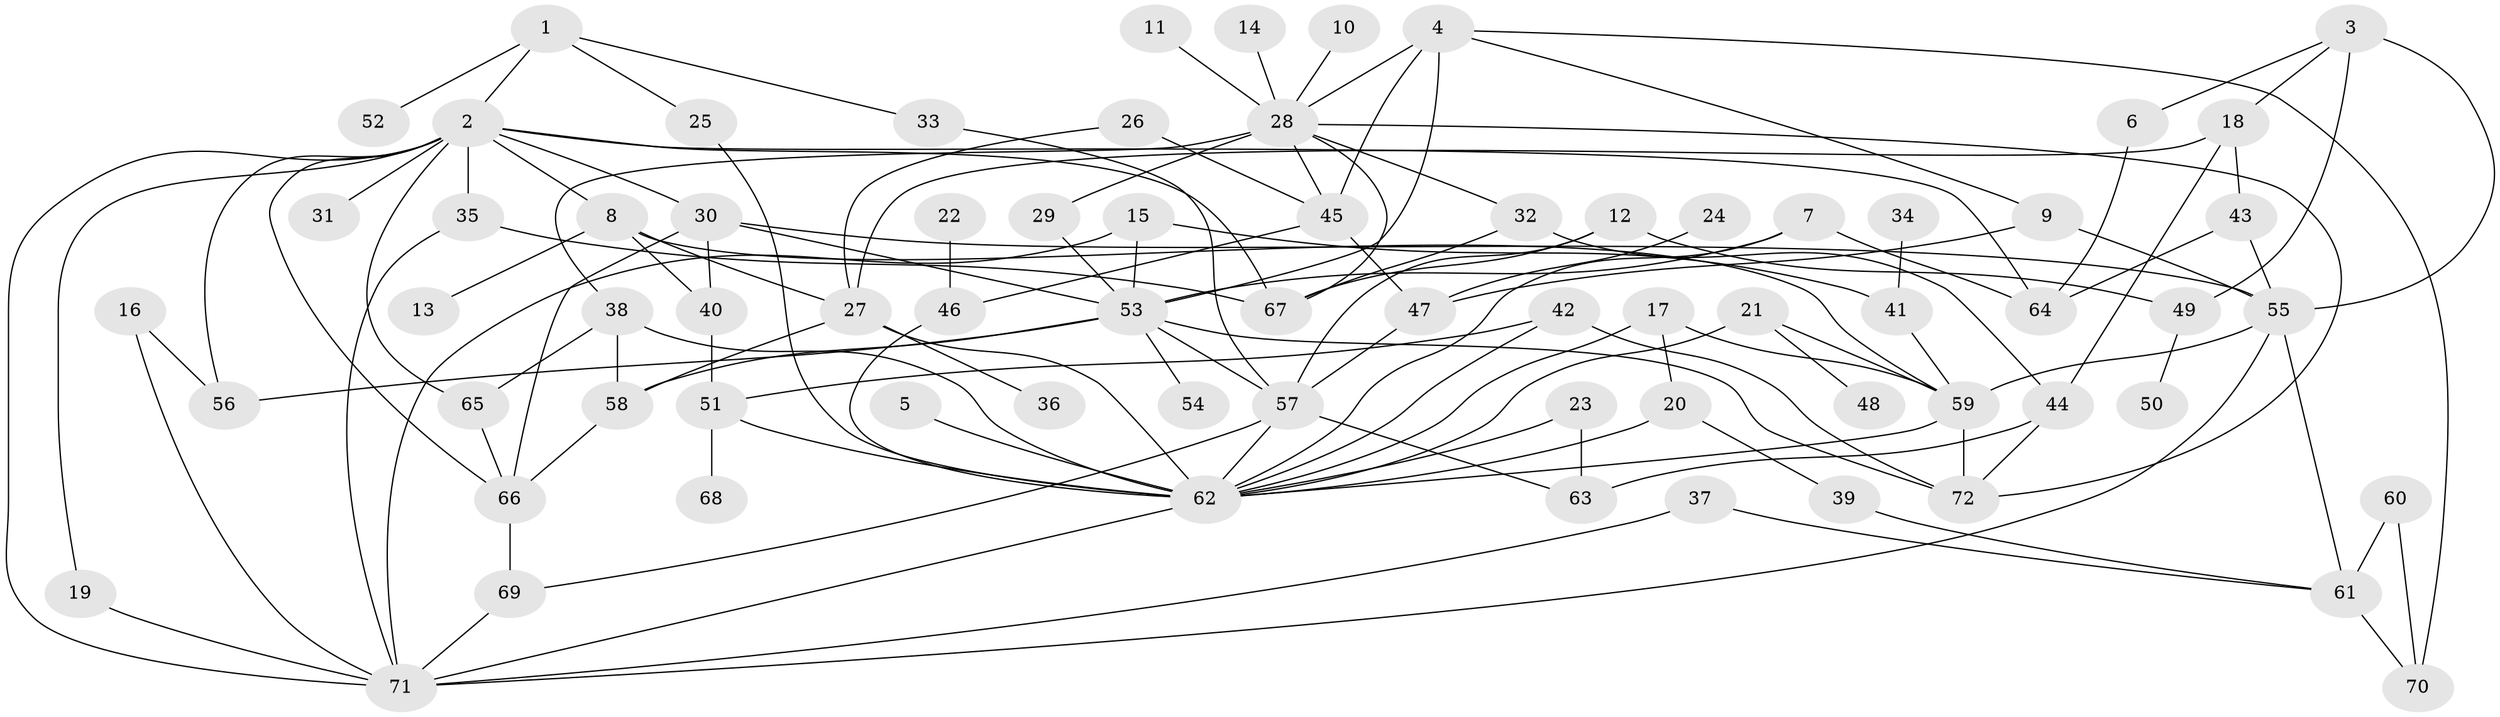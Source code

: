 // original degree distribution, {10: 0.006993006993006993, 4: 0.15384615384615385, 6: 0.013986013986013986, 9: 0.013986013986013986, 7: 0.02097902097902098, 8: 0.013986013986013986, 2: 0.2937062937062937, 3: 0.23776223776223776, 5: 0.04195804195804196, 1: 0.20279720279720279}
// Generated by graph-tools (version 1.1) at 2025/49/03/09/25 03:49:23]
// undirected, 72 vertices, 128 edges
graph export_dot {
graph [start="1"]
  node [color=gray90,style=filled];
  1;
  2;
  3;
  4;
  5;
  6;
  7;
  8;
  9;
  10;
  11;
  12;
  13;
  14;
  15;
  16;
  17;
  18;
  19;
  20;
  21;
  22;
  23;
  24;
  25;
  26;
  27;
  28;
  29;
  30;
  31;
  32;
  33;
  34;
  35;
  36;
  37;
  38;
  39;
  40;
  41;
  42;
  43;
  44;
  45;
  46;
  47;
  48;
  49;
  50;
  51;
  52;
  53;
  54;
  55;
  56;
  57;
  58;
  59;
  60;
  61;
  62;
  63;
  64;
  65;
  66;
  67;
  68;
  69;
  70;
  71;
  72;
  1 -- 2 [weight=1.0];
  1 -- 25 [weight=1.0];
  1 -- 33 [weight=1.0];
  1 -- 52 [weight=1.0];
  2 -- 8 [weight=1.0];
  2 -- 19 [weight=1.0];
  2 -- 30 [weight=1.0];
  2 -- 31 [weight=1.0];
  2 -- 35 [weight=1.0];
  2 -- 56 [weight=1.0];
  2 -- 64 [weight=1.0];
  2 -- 65 [weight=1.0];
  2 -- 66 [weight=1.0];
  2 -- 67 [weight=1.0];
  2 -- 71 [weight=1.0];
  3 -- 6 [weight=1.0];
  3 -- 18 [weight=1.0];
  3 -- 49 [weight=1.0];
  3 -- 55 [weight=1.0];
  4 -- 9 [weight=1.0];
  4 -- 28 [weight=1.0];
  4 -- 45 [weight=1.0];
  4 -- 53 [weight=1.0];
  4 -- 70 [weight=1.0];
  5 -- 62 [weight=2.0];
  6 -- 64 [weight=1.0];
  7 -- 53 [weight=1.0];
  7 -- 62 [weight=1.0];
  7 -- 64 [weight=1.0];
  8 -- 13 [weight=1.0];
  8 -- 27 [weight=1.0];
  8 -- 40 [weight=1.0];
  8 -- 59 [weight=1.0];
  9 -- 47 [weight=1.0];
  9 -- 55 [weight=1.0];
  10 -- 28 [weight=1.0];
  11 -- 28 [weight=1.0];
  12 -- 49 [weight=1.0];
  12 -- 57 [weight=1.0];
  12 -- 67 [weight=1.0];
  14 -- 28 [weight=1.0];
  15 -- 41 [weight=1.0];
  15 -- 53 [weight=1.0];
  15 -- 71 [weight=2.0];
  16 -- 56 [weight=1.0];
  16 -- 71 [weight=1.0];
  17 -- 20 [weight=1.0];
  17 -- 59 [weight=1.0];
  17 -- 62 [weight=1.0];
  18 -- 27 [weight=1.0];
  18 -- 43 [weight=1.0];
  18 -- 44 [weight=1.0];
  19 -- 71 [weight=1.0];
  20 -- 39 [weight=1.0];
  20 -- 62 [weight=1.0];
  21 -- 48 [weight=1.0];
  21 -- 59 [weight=1.0];
  21 -- 62 [weight=1.0];
  22 -- 46 [weight=1.0];
  23 -- 62 [weight=1.0];
  23 -- 63 [weight=1.0];
  24 -- 47 [weight=1.0];
  25 -- 62 [weight=1.0];
  26 -- 27 [weight=1.0];
  26 -- 45 [weight=1.0];
  27 -- 36 [weight=1.0];
  27 -- 58 [weight=2.0];
  27 -- 62 [weight=1.0];
  28 -- 29 [weight=1.0];
  28 -- 32 [weight=1.0];
  28 -- 38 [weight=1.0];
  28 -- 45 [weight=1.0];
  28 -- 67 [weight=1.0];
  28 -- 72 [weight=1.0];
  29 -- 53 [weight=1.0];
  30 -- 40 [weight=1.0];
  30 -- 53 [weight=1.0];
  30 -- 55 [weight=1.0];
  30 -- 66 [weight=1.0];
  32 -- 44 [weight=1.0];
  32 -- 67 [weight=1.0];
  33 -- 57 [weight=1.0];
  34 -- 41 [weight=1.0];
  35 -- 67 [weight=1.0];
  35 -- 71 [weight=1.0];
  37 -- 61 [weight=1.0];
  37 -- 71 [weight=1.0];
  38 -- 58 [weight=1.0];
  38 -- 62 [weight=1.0];
  38 -- 65 [weight=1.0];
  39 -- 61 [weight=1.0];
  40 -- 51 [weight=1.0];
  41 -- 59 [weight=1.0];
  42 -- 51 [weight=1.0];
  42 -- 62 [weight=1.0];
  42 -- 72 [weight=1.0];
  43 -- 55 [weight=1.0];
  43 -- 64 [weight=1.0];
  44 -- 63 [weight=1.0];
  44 -- 72 [weight=1.0];
  45 -- 46 [weight=1.0];
  45 -- 47 [weight=1.0];
  46 -- 62 [weight=1.0];
  47 -- 57 [weight=1.0];
  49 -- 50 [weight=1.0];
  51 -- 62 [weight=1.0];
  51 -- 68 [weight=1.0];
  53 -- 54 [weight=1.0];
  53 -- 56 [weight=1.0];
  53 -- 57 [weight=1.0];
  53 -- 58 [weight=1.0];
  53 -- 72 [weight=1.0];
  55 -- 59 [weight=1.0];
  55 -- 61 [weight=1.0];
  55 -- 71 [weight=1.0];
  57 -- 62 [weight=1.0];
  57 -- 63 [weight=1.0];
  57 -- 69 [weight=1.0];
  58 -- 66 [weight=1.0];
  59 -- 62 [weight=1.0];
  59 -- 72 [weight=1.0];
  60 -- 61 [weight=1.0];
  60 -- 70 [weight=1.0];
  61 -- 70 [weight=1.0];
  62 -- 71 [weight=1.0];
  65 -- 66 [weight=1.0];
  66 -- 69 [weight=1.0];
  69 -- 71 [weight=1.0];
}
